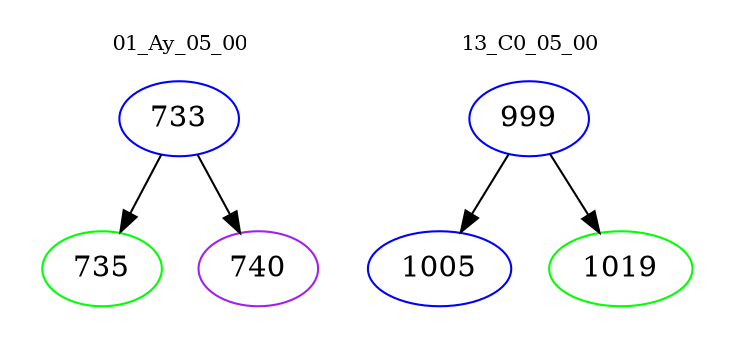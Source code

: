 digraph{
subgraph cluster_0 {
color = white
label = "01_Ay_05_00";
fontsize=10;
T0_733 [label="733", color="blue"]
T0_733 -> T0_735 [color="black"]
T0_735 [label="735", color="green"]
T0_733 -> T0_740 [color="black"]
T0_740 [label="740", color="purple"]
}
subgraph cluster_1 {
color = white
label = "13_C0_05_00";
fontsize=10;
T1_999 [label="999", color="blue"]
T1_999 -> T1_1005 [color="black"]
T1_1005 [label="1005", color="blue"]
T1_999 -> T1_1019 [color="black"]
T1_1019 [label="1019", color="green"]
}
}
